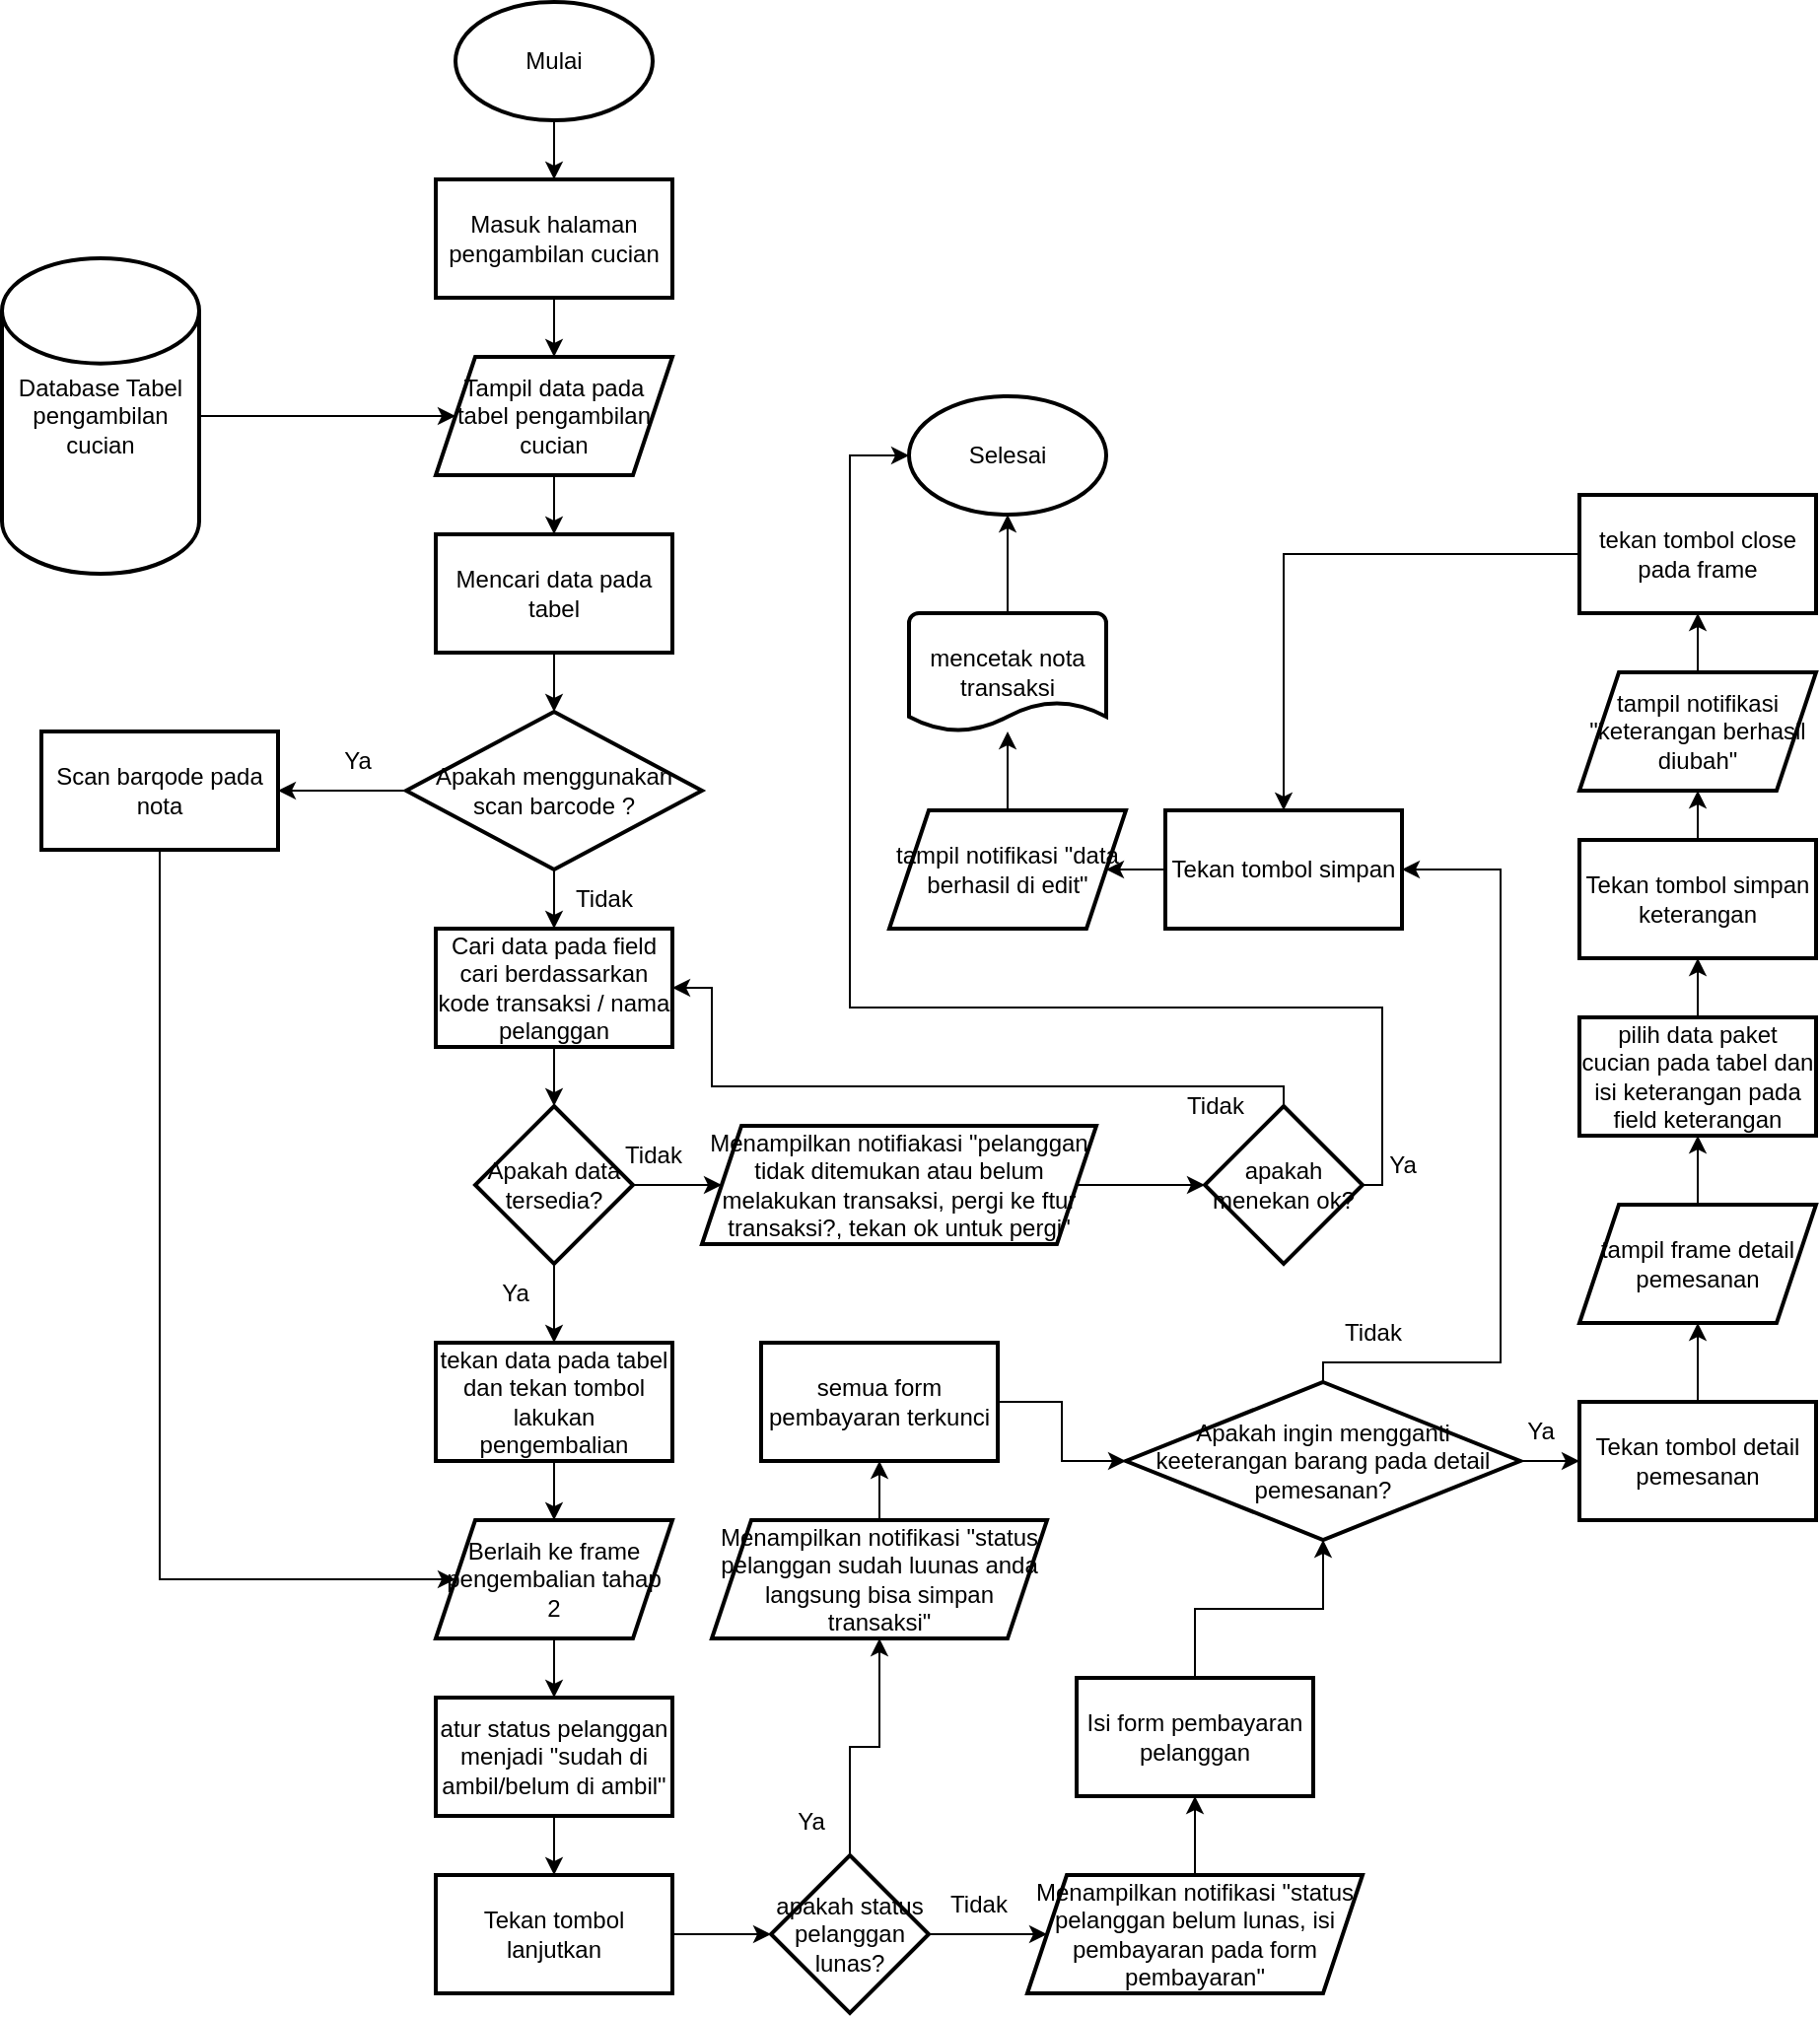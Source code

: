 <mxfile version="21.3.8" type="device">
  <diagram name="Page-1" id="N8EwrNQsj3XaBfzHFG-s">
    <mxGraphModel dx="1760" dy="924" grid="1" gridSize="10" guides="1" tooltips="1" connect="1" arrows="1" fold="1" page="1" pageScale="1" pageWidth="850" pageHeight="1100" math="0" shadow="0">
      <root>
        <mxCell id="0" />
        <mxCell id="1" parent="0" />
        <mxCell id="6vy8cod8DwFVvNnIfLEa-3" value="" style="edgeStyle=orthogonalEdgeStyle;rounded=0;orthogonalLoop=1;jettySize=auto;html=1;" edge="1" parent="1" source="6vy8cod8DwFVvNnIfLEa-1" target="6vy8cod8DwFVvNnIfLEa-2">
          <mxGeometry relative="1" as="geometry" />
        </mxCell>
        <mxCell id="6vy8cod8DwFVvNnIfLEa-1" value="Mulai" style="strokeWidth=2;html=1;shape=mxgraph.flowchart.start_1;whiteSpace=wrap;" vertex="1" parent="1">
          <mxGeometry x="350" y="30" width="100" height="60" as="geometry" />
        </mxCell>
        <mxCell id="6vy8cod8DwFVvNnIfLEa-5" value="" style="edgeStyle=orthogonalEdgeStyle;rounded=0;orthogonalLoop=1;jettySize=auto;html=1;" edge="1" parent="1" source="6vy8cod8DwFVvNnIfLEa-2" target="6vy8cod8DwFVvNnIfLEa-4">
          <mxGeometry relative="1" as="geometry" />
        </mxCell>
        <mxCell id="6vy8cod8DwFVvNnIfLEa-2" value="Masuk halaman pengambilan cucian" style="whiteSpace=wrap;html=1;strokeWidth=2;" vertex="1" parent="1">
          <mxGeometry x="340" y="120" width="120" height="60" as="geometry" />
        </mxCell>
        <mxCell id="6vy8cod8DwFVvNnIfLEa-9" value="" style="edgeStyle=orthogonalEdgeStyle;rounded=0;orthogonalLoop=1;jettySize=auto;html=1;" edge="1" parent="1" source="6vy8cod8DwFVvNnIfLEa-4" target="6vy8cod8DwFVvNnIfLEa-8">
          <mxGeometry relative="1" as="geometry" />
        </mxCell>
        <mxCell id="6vy8cod8DwFVvNnIfLEa-4" value="Tampil data pada tabel pengambilan cucian" style="shape=parallelogram;perimeter=parallelogramPerimeter;whiteSpace=wrap;html=1;fixedSize=1;strokeWidth=2;" vertex="1" parent="1">
          <mxGeometry x="340" y="210" width="120" height="60" as="geometry" />
        </mxCell>
        <mxCell id="6vy8cod8DwFVvNnIfLEa-7" style="edgeStyle=orthogonalEdgeStyle;rounded=0;orthogonalLoop=1;jettySize=auto;html=1;exitX=1;exitY=0.5;exitDx=0;exitDy=0;exitPerimeter=0;" edge="1" parent="1" source="6vy8cod8DwFVvNnIfLEa-6" target="6vy8cod8DwFVvNnIfLEa-4">
          <mxGeometry relative="1" as="geometry" />
        </mxCell>
        <mxCell id="6vy8cod8DwFVvNnIfLEa-6" value="Database Tabel pengambilan cucian" style="strokeWidth=2;html=1;shape=mxgraph.flowchart.database;whiteSpace=wrap;" vertex="1" parent="1">
          <mxGeometry x="120" y="160" width="100" height="160" as="geometry" />
        </mxCell>
        <mxCell id="6vy8cod8DwFVvNnIfLEa-11" value="" style="edgeStyle=orthogonalEdgeStyle;rounded=0;orthogonalLoop=1;jettySize=auto;html=1;" edge="1" parent="1" source="6vy8cod8DwFVvNnIfLEa-8" target="6vy8cod8DwFVvNnIfLEa-10">
          <mxGeometry relative="1" as="geometry" />
        </mxCell>
        <mxCell id="6vy8cod8DwFVvNnIfLEa-8" value="Mencari data pada tabel" style="whiteSpace=wrap;html=1;strokeWidth=2;" vertex="1" parent="1">
          <mxGeometry x="340" y="300" width="120" height="60" as="geometry" />
        </mxCell>
        <mxCell id="6vy8cod8DwFVvNnIfLEa-14" value="" style="edgeStyle=orthogonalEdgeStyle;rounded=0;orthogonalLoop=1;jettySize=auto;html=1;" edge="1" parent="1" source="6vy8cod8DwFVvNnIfLEa-10" target="6vy8cod8DwFVvNnIfLEa-13">
          <mxGeometry relative="1" as="geometry" />
        </mxCell>
        <mxCell id="6vy8cod8DwFVvNnIfLEa-40" value="" style="edgeStyle=orthogonalEdgeStyle;rounded=0;orthogonalLoop=1;jettySize=auto;html=1;" edge="1" parent="1" source="6vy8cod8DwFVvNnIfLEa-10" target="6vy8cod8DwFVvNnIfLEa-39">
          <mxGeometry relative="1" as="geometry" />
        </mxCell>
        <mxCell id="6vy8cod8DwFVvNnIfLEa-10" value="Apakah menggunakan scan barcode ?" style="rhombus;whiteSpace=wrap;html=1;strokeWidth=2;" vertex="1" parent="1">
          <mxGeometry x="325" y="390" width="150" height="80" as="geometry" />
        </mxCell>
        <mxCell id="6vy8cod8DwFVvNnIfLEa-17" value="" style="edgeStyle=orthogonalEdgeStyle;rounded=0;orthogonalLoop=1;jettySize=auto;html=1;" edge="1" parent="1" source="6vy8cod8DwFVvNnIfLEa-13" target="6vy8cod8DwFVvNnIfLEa-16">
          <mxGeometry relative="1" as="geometry" />
        </mxCell>
        <mxCell id="6vy8cod8DwFVvNnIfLEa-13" value="Cari data pada field cari berdassarkan kode transaksi / nama pelanggan" style="whiteSpace=wrap;html=1;strokeWidth=2;" vertex="1" parent="1">
          <mxGeometry x="340" y="500" width="120" height="60" as="geometry" />
        </mxCell>
        <mxCell id="6vy8cod8DwFVvNnIfLEa-15" value="Tidak" style="text;html=1;align=center;verticalAlign=middle;resizable=0;points=[];autosize=1;strokeColor=none;fillColor=none;" vertex="1" parent="1">
          <mxGeometry x="400" y="470" width="50" height="30" as="geometry" />
        </mxCell>
        <mxCell id="6vy8cod8DwFVvNnIfLEa-19" value="" style="edgeStyle=orthogonalEdgeStyle;rounded=0;orthogonalLoop=1;jettySize=auto;html=1;" edge="1" parent="1" source="6vy8cod8DwFVvNnIfLEa-16" target="6vy8cod8DwFVvNnIfLEa-18">
          <mxGeometry relative="1" as="geometry" />
        </mxCell>
        <mxCell id="6vy8cod8DwFVvNnIfLEa-30" value="" style="edgeStyle=orthogonalEdgeStyle;rounded=0;orthogonalLoop=1;jettySize=auto;html=1;" edge="1" parent="1" source="6vy8cod8DwFVvNnIfLEa-16" target="6vy8cod8DwFVvNnIfLEa-29">
          <mxGeometry relative="1" as="geometry" />
        </mxCell>
        <mxCell id="6vy8cod8DwFVvNnIfLEa-16" value="Apakah data tersedia?" style="rhombus;whiteSpace=wrap;html=1;strokeWidth=2;" vertex="1" parent="1">
          <mxGeometry x="360" y="590" width="80" height="80" as="geometry" />
        </mxCell>
        <mxCell id="6vy8cod8DwFVvNnIfLEa-22" value="" style="edgeStyle=orthogonalEdgeStyle;rounded=0;orthogonalLoop=1;jettySize=auto;html=1;" edge="1" parent="1" source="6vy8cod8DwFVvNnIfLEa-18" target="6vy8cod8DwFVvNnIfLEa-21">
          <mxGeometry relative="1" as="geometry" />
        </mxCell>
        <mxCell id="6vy8cod8DwFVvNnIfLEa-18" value="Menampilkan notifiakasi &quot;pelanggan tidak ditemukan atau belum melakukan transaksi, pergi ke ftur transaksi?, tekan ok untuk pergi&quot;" style="shape=parallelogram;perimeter=parallelogramPerimeter;whiteSpace=wrap;html=1;fixedSize=1;strokeWidth=2;" vertex="1" parent="1">
          <mxGeometry x="475" y="600" width="200" height="60" as="geometry" />
        </mxCell>
        <mxCell id="6vy8cod8DwFVvNnIfLEa-20" value="Tidak" style="text;html=1;align=center;verticalAlign=middle;resizable=0;points=[];autosize=1;strokeColor=none;fillColor=none;" vertex="1" parent="1">
          <mxGeometry x="425" y="600" width="50" height="30" as="geometry" />
        </mxCell>
        <mxCell id="6vy8cod8DwFVvNnIfLEa-23" style="edgeStyle=orthogonalEdgeStyle;rounded=0;orthogonalLoop=1;jettySize=auto;html=1;exitX=0.5;exitY=0;exitDx=0;exitDy=0;entryX=1;entryY=0.5;entryDx=0;entryDy=0;" edge="1" parent="1" source="6vy8cod8DwFVvNnIfLEa-21" target="6vy8cod8DwFVvNnIfLEa-13">
          <mxGeometry relative="1" as="geometry">
            <Array as="points">
              <mxPoint x="770" y="580" />
              <mxPoint x="480" y="580" />
              <mxPoint x="480" y="530" />
            </Array>
          </mxGeometry>
        </mxCell>
        <mxCell id="6vy8cod8DwFVvNnIfLEa-92" style="edgeStyle=orthogonalEdgeStyle;rounded=0;orthogonalLoop=1;jettySize=auto;html=1;exitX=1;exitY=0.5;exitDx=0;exitDy=0;entryX=0;entryY=0.5;entryDx=0;entryDy=0;entryPerimeter=0;" edge="1" parent="1" source="6vy8cod8DwFVvNnIfLEa-21" target="6vy8cod8DwFVvNnIfLEa-90">
          <mxGeometry relative="1" as="geometry">
            <Array as="points">
              <mxPoint x="820" y="630" />
              <mxPoint x="820" y="540" />
              <mxPoint x="550" y="540" />
              <mxPoint x="550" y="260" />
            </Array>
          </mxGeometry>
        </mxCell>
        <mxCell id="6vy8cod8DwFVvNnIfLEa-21" value="apakah menekan ok?" style="rhombus;whiteSpace=wrap;html=1;strokeWidth=2;" vertex="1" parent="1">
          <mxGeometry x="730" y="590" width="80" height="80" as="geometry" />
        </mxCell>
        <mxCell id="6vy8cod8DwFVvNnIfLEa-25" value="Tidak" style="text;html=1;align=center;verticalAlign=middle;resizable=0;points=[];autosize=1;strokeColor=none;fillColor=none;" vertex="1" parent="1">
          <mxGeometry x="710" y="575" width="50" height="30" as="geometry" />
        </mxCell>
        <mxCell id="6vy8cod8DwFVvNnIfLEa-33" value="" style="edgeStyle=orthogonalEdgeStyle;rounded=0;orthogonalLoop=1;jettySize=auto;html=1;" edge="1" parent="1" source="6vy8cod8DwFVvNnIfLEa-29" target="6vy8cod8DwFVvNnIfLEa-32">
          <mxGeometry relative="1" as="geometry" />
        </mxCell>
        <mxCell id="6vy8cod8DwFVvNnIfLEa-29" value="tekan data pada tabel dan tekan tombol lakukan pengembalian" style="whiteSpace=wrap;html=1;strokeWidth=2;" vertex="1" parent="1">
          <mxGeometry x="340" y="710" width="120" height="60" as="geometry" />
        </mxCell>
        <mxCell id="6vy8cod8DwFVvNnIfLEa-31" value="Ya" style="text;html=1;align=center;verticalAlign=middle;resizable=0;points=[];autosize=1;strokeColor=none;fillColor=none;" vertex="1" parent="1">
          <mxGeometry x="360" y="670" width="40" height="30" as="geometry" />
        </mxCell>
        <mxCell id="6vy8cod8DwFVvNnIfLEa-36" value="" style="edgeStyle=orthogonalEdgeStyle;rounded=0;orthogonalLoop=1;jettySize=auto;html=1;" edge="1" parent="1" source="6vy8cod8DwFVvNnIfLEa-32" target="6vy8cod8DwFVvNnIfLEa-35">
          <mxGeometry relative="1" as="geometry" />
        </mxCell>
        <mxCell id="6vy8cod8DwFVvNnIfLEa-32" value="Berlaih ke frame pengembalian tahap 2" style="shape=parallelogram;perimeter=parallelogramPerimeter;whiteSpace=wrap;html=1;fixedSize=1;strokeWidth=2;" vertex="1" parent="1">
          <mxGeometry x="340" y="800" width="120" height="60" as="geometry" />
        </mxCell>
        <mxCell id="6vy8cod8DwFVvNnIfLEa-38" value="" style="edgeStyle=orthogonalEdgeStyle;rounded=0;orthogonalLoop=1;jettySize=auto;html=1;" edge="1" parent="1" source="6vy8cod8DwFVvNnIfLEa-35" target="6vy8cod8DwFVvNnIfLEa-37">
          <mxGeometry relative="1" as="geometry" />
        </mxCell>
        <mxCell id="6vy8cod8DwFVvNnIfLEa-35" value="atur status pelanggan menjadi &quot;sudah di ambil/belum di ambil&quot;" style="whiteSpace=wrap;html=1;strokeWidth=2;" vertex="1" parent="1">
          <mxGeometry x="340" y="890" width="120" height="60" as="geometry" />
        </mxCell>
        <mxCell id="6vy8cod8DwFVvNnIfLEa-45" value="" style="edgeStyle=orthogonalEdgeStyle;rounded=0;orthogonalLoop=1;jettySize=auto;html=1;" edge="1" parent="1" source="6vy8cod8DwFVvNnIfLEa-37" target="6vy8cod8DwFVvNnIfLEa-44">
          <mxGeometry relative="1" as="geometry" />
        </mxCell>
        <mxCell id="6vy8cod8DwFVvNnIfLEa-37" value="Tekan tombol lanjutkan" style="whiteSpace=wrap;html=1;strokeWidth=2;" vertex="1" parent="1">
          <mxGeometry x="340" y="980" width="120" height="60" as="geometry" />
        </mxCell>
        <mxCell id="6vy8cod8DwFVvNnIfLEa-43" style="edgeStyle=orthogonalEdgeStyle;rounded=0;orthogonalLoop=1;jettySize=auto;html=1;exitX=0.5;exitY=1;exitDx=0;exitDy=0;entryX=0;entryY=0.5;entryDx=0;entryDy=0;" edge="1" parent="1" source="6vy8cod8DwFVvNnIfLEa-39" target="6vy8cod8DwFVvNnIfLEa-32">
          <mxGeometry relative="1" as="geometry">
            <Array as="points">
              <mxPoint x="200" y="830" />
            </Array>
          </mxGeometry>
        </mxCell>
        <mxCell id="6vy8cod8DwFVvNnIfLEa-39" value="Scan barqode pada nota" style="whiteSpace=wrap;html=1;strokeWidth=2;" vertex="1" parent="1">
          <mxGeometry x="140" y="400" width="120" height="60" as="geometry" />
        </mxCell>
        <mxCell id="6vy8cod8DwFVvNnIfLEa-41" value="Ya" style="text;html=1;align=center;verticalAlign=middle;resizable=0;points=[];autosize=1;strokeColor=none;fillColor=none;" vertex="1" parent="1">
          <mxGeometry x="280" y="400" width="40" height="30" as="geometry" />
        </mxCell>
        <mxCell id="6vy8cod8DwFVvNnIfLEa-47" value="" style="edgeStyle=orthogonalEdgeStyle;rounded=0;orthogonalLoop=1;jettySize=auto;html=1;" edge="1" parent="1" source="6vy8cod8DwFVvNnIfLEa-44" target="6vy8cod8DwFVvNnIfLEa-46">
          <mxGeometry relative="1" as="geometry" />
        </mxCell>
        <mxCell id="6vy8cod8DwFVvNnIfLEa-52" value="" style="edgeStyle=orthogonalEdgeStyle;rounded=0;orthogonalLoop=1;jettySize=auto;html=1;" edge="1" parent="1" source="6vy8cod8DwFVvNnIfLEa-44" target="6vy8cod8DwFVvNnIfLEa-51">
          <mxGeometry relative="1" as="geometry" />
        </mxCell>
        <mxCell id="6vy8cod8DwFVvNnIfLEa-44" value="apakah status pelanggan lunas?" style="rhombus;whiteSpace=wrap;html=1;strokeWidth=2;" vertex="1" parent="1">
          <mxGeometry x="510" y="970" width="80" height="80" as="geometry" />
        </mxCell>
        <mxCell id="6vy8cod8DwFVvNnIfLEa-50" value="" style="edgeStyle=orthogonalEdgeStyle;rounded=0;orthogonalLoop=1;jettySize=auto;html=1;" edge="1" parent="1" source="6vy8cod8DwFVvNnIfLEa-46" target="6vy8cod8DwFVvNnIfLEa-49">
          <mxGeometry relative="1" as="geometry" />
        </mxCell>
        <mxCell id="6vy8cod8DwFVvNnIfLEa-46" value="Menampilkan notifikasi &quot;status pelanggan sudah luunas anda langsung bisa simpan transaksi&quot;" style="shape=parallelogram;perimeter=parallelogramPerimeter;whiteSpace=wrap;html=1;fixedSize=1;strokeWidth=2;" vertex="1" parent="1">
          <mxGeometry x="480" y="800" width="170" height="60" as="geometry" />
        </mxCell>
        <mxCell id="6vy8cod8DwFVvNnIfLEa-48" value="Ya" style="text;html=1;align=center;verticalAlign=middle;resizable=0;points=[];autosize=1;strokeColor=none;fillColor=none;" vertex="1" parent="1">
          <mxGeometry x="510" y="938" width="40" height="30" as="geometry" />
        </mxCell>
        <mxCell id="6vy8cod8DwFVvNnIfLEa-62" style="edgeStyle=orthogonalEdgeStyle;rounded=0;orthogonalLoop=1;jettySize=auto;html=1;exitX=1;exitY=0.5;exitDx=0;exitDy=0;entryX=0;entryY=0.5;entryDx=0;entryDy=0;" edge="1" parent="1" source="6vy8cod8DwFVvNnIfLEa-49" target="6vy8cod8DwFVvNnIfLEa-60">
          <mxGeometry relative="1" as="geometry" />
        </mxCell>
        <mxCell id="6vy8cod8DwFVvNnIfLEa-49" value="semua form pembayaran terkunci" style="whiteSpace=wrap;html=1;strokeWidth=2;" vertex="1" parent="1">
          <mxGeometry x="505" y="710" width="120" height="60" as="geometry" />
        </mxCell>
        <mxCell id="6vy8cod8DwFVvNnIfLEa-55" value="" style="edgeStyle=orthogonalEdgeStyle;rounded=0;orthogonalLoop=1;jettySize=auto;html=1;" edge="1" parent="1" source="6vy8cod8DwFVvNnIfLEa-51" target="6vy8cod8DwFVvNnIfLEa-54">
          <mxGeometry relative="1" as="geometry" />
        </mxCell>
        <mxCell id="6vy8cod8DwFVvNnIfLEa-51" value="Menampilkan notifikasi &quot;status pelanggan belum lunas, isi pembayaran pada form pembayaran&quot;" style="shape=parallelogram;perimeter=parallelogramPerimeter;whiteSpace=wrap;html=1;fixedSize=1;strokeWidth=2;" vertex="1" parent="1">
          <mxGeometry x="640" y="980" width="170" height="60" as="geometry" />
        </mxCell>
        <mxCell id="6vy8cod8DwFVvNnIfLEa-53" value="Tidak" style="text;html=1;align=center;verticalAlign=middle;resizable=0;points=[];autosize=1;strokeColor=none;fillColor=none;" vertex="1" parent="1">
          <mxGeometry x="590" y="980" width="50" height="30" as="geometry" />
        </mxCell>
        <mxCell id="6vy8cod8DwFVvNnIfLEa-61" value="" style="edgeStyle=orthogonalEdgeStyle;rounded=0;orthogonalLoop=1;jettySize=auto;html=1;" edge="1" parent="1" source="6vy8cod8DwFVvNnIfLEa-54" target="6vy8cod8DwFVvNnIfLEa-60">
          <mxGeometry relative="1" as="geometry" />
        </mxCell>
        <mxCell id="6vy8cod8DwFVvNnIfLEa-54" value="Isi form pembayaran pelanggan" style="whiteSpace=wrap;html=1;strokeWidth=2;" vertex="1" parent="1">
          <mxGeometry x="665" y="880" width="120" height="60" as="geometry" />
        </mxCell>
        <mxCell id="6vy8cod8DwFVvNnIfLEa-64" value="" style="edgeStyle=orthogonalEdgeStyle;rounded=0;orthogonalLoop=1;jettySize=auto;html=1;" edge="1" parent="1" source="6vy8cod8DwFVvNnIfLEa-60" target="6vy8cod8DwFVvNnIfLEa-63">
          <mxGeometry relative="1" as="geometry" />
        </mxCell>
        <mxCell id="6vy8cod8DwFVvNnIfLEa-81" style="edgeStyle=orthogonalEdgeStyle;rounded=0;orthogonalLoop=1;jettySize=auto;html=1;exitX=0.5;exitY=0;exitDx=0;exitDy=0;entryX=1;entryY=0.5;entryDx=0;entryDy=0;" edge="1" parent="1" source="6vy8cod8DwFVvNnIfLEa-60" target="6vy8cod8DwFVvNnIfLEa-80">
          <mxGeometry relative="1" as="geometry">
            <Array as="points">
              <mxPoint x="790" y="720" />
              <mxPoint x="880" y="720" />
              <mxPoint x="880" y="470" />
            </Array>
          </mxGeometry>
        </mxCell>
        <mxCell id="6vy8cod8DwFVvNnIfLEa-60" value="Apakah ingin mengganti keeterangan barang pada detail pemesanan?" style="rhombus;whiteSpace=wrap;html=1;strokeWidth=2;" vertex="1" parent="1">
          <mxGeometry x="690" y="730" width="200" height="80" as="geometry" />
        </mxCell>
        <mxCell id="6vy8cod8DwFVvNnIfLEa-67" value="" style="edgeStyle=orthogonalEdgeStyle;rounded=0;orthogonalLoop=1;jettySize=auto;html=1;" edge="1" parent="1" source="6vy8cod8DwFVvNnIfLEa-63" target="6vy8cod8DwFVvNnIfLEa-66">
          <mxGeometry relative="1" as="geometry" />
        </mxCell>
        <mxCell id="6vy8cod8DwFVvNnIfLEa-63" value="Tekan tombol detail pemesanan" style="whiteSpace=wrap;html=1;strokeWidth=2;" vertex="1" parent="1">
          <mxGeometry x="920" y="740" width="120" height="60" as="geometry" />
        </mxCell>
        <mxCell id="6vy8cod8DwFVvNnIfLEa-65" value="Ya" style="text;html=1;align=center;verticalAlign=middle;resizable=0;points=[];autosize=1;strokeColor=none;fillColor=none;" vertex="1" parent="1">
          <mxGeometry x="880" y="740" width="40" height="30" as="geometry" />
        </mxCell>
        <mxCell id="6vy8cod8DwFVvNnIfLEa-69" value="" style="edgeStyle=orthogonalEdgeStyle;rounded=0;orthogonalLoop=1;jettySize=auto;html=1;" edge="1" parent="1" source="6vy8cod8DwFVvNnIfLEa-66" target="6vy8cod8DwFVvNnIfLEa-68">
          <mxGeometry relative="1" as="geometry" />
        </mxCell>
        <mxCell id="6vy8cod8DwFVvNnIfLEa-66" value="tampil frame detail pemesanan" style="shape=parallelogram;perimeter=parallelogramPerimeter;whiteSpace=wrap;html=1;fixedSize=1;strokeWidth=2;" vertex="1" parent="1">
          <mxGeometry x="920" y="640" width="120" height="60" as="geometry" />
        </mxCell>
        <mxCell id="6vy8cod8DwFVvNnIfLEa-71" value="" style="edgeStyle=orthogonalEdgeStyle;rounded=0;orthogonalLoop=1;jettySize=auto;html=1;" edge="1" parent="1" source="6vy8cod8DwFVvNnIfLEa-68" target="6vy8cod8DwFVvNnIfLEa-70">
          <mxGeometry relative="1" as="geometry" />
        </mxCell>
        <mxCell id="6vy8cod8DwFVvNnIfLEa-68" value="pilih data paket cucian pada tabel dan isi keterangan pada field keterangan" style="whiteSpace=wrap;html=1;strokeWidth=2;" vertex="1" parent="1">
          <mxGeometry x="920" y="545" width="120" height="60" as="geometry" />
        </mxCell>
        <mxCell id="6vy8cod8DwFVvNnIfLEa-73" value="" style="edgeStyle=orthogonalEdgeStyle;rounded=0;orthogonalLoop=1;jettySize=auto;html=1;" edge="1" parent="1" source="6vy8cod8DwFVvNnIfLEa-70" target="6vy8cod8DwFVvNnIfLEa-72">
          <mxGeometry relative="1" as="geometry" />
        </mxCell>
        <mxCell id="6vy8cod8DwFVvNnIfLEa-70" value="Tekan tombol simpan keterangan" style="whiteSpace=wrap;html=1;strokeWidth=2;" vertex="1" parent="1">
          <mxGeometry x="920" y="455" width="120" height="60" as="geometry" />
        </mxCell>
        <mxCell id="6vy8cod8DwFVvNnIfLEa-75" value="" style="edgeStyle=orthogonalEdgeStyle;rounded=0;orthogonalLoop=1;jettySize=auto;html=1;" edge="1" parent="1" source="6vy8cod8DwFVvNnIfLEa-72" target="6vy8cod8DwFVvNnIfLEa-74">
          <mxGeometry relative="1" as="geometry" />
        </mxCell>
        <mxCell id="6vy8cod8DwFVvNnIfLEa-72" value="tampil notifikasi &quot;keterangan berhasil diubah&quot;" style="shape=parallelogram;perimeter=parallelogramPerimeter;whiteSpace=wrap;html=1;fixedSize=1;strokeWidth=2;" vertex="1" parent="1">
          <mxGeometry x="920" y="370" width="120" height="60" as="geometry" />
        </mxCell>
        <mxCell id="6vy8cod8DwFVvNnIfLEa-85" style="edgeStyle=orthogonalEdgeStyle;rounded=0;orthogonalLoop=1;jettySize=auto;html=1;exitX=0;exitY=0.5;exitDx=0;exitDy=0;entryX=0.5;entryY=0;entryDx=0;entryDy=0;" edge="1" parent="1" source="6vy8cod8DwFVvNnIfLEa-74" target="6vy8cod8DwFVvNnIfLEa-80">
          <mxGeometry relative="1" as="geometry" />
        </mxCell>
        <mxCell id="6vy8cod8DwFVvNnIfLEa-74" value="tekan tombol close pada frame" style="whiteSpace=wrap;html=1;strokeWidth=2;" vertex="1" parent="1">
          <mxGeometry x="920" y="280" width="120" height="60" as="geometry" />
        </mxCell>
        <mxCell id="6vy8cod8DwFVvNnIfLEa-87" value="" style="edgeStyle=orthogonalEdgeStyle;rounded=0;orthogonalLoop=1;jettySize=auto;html=1;" edge="1" parent="1" source="6vy8cod8DwFVvNnIfLEa-80" target="6vy8cod8DwFVvNnIfLEa-86">
          <mxGeometry relative="1" as="geometry" />
        </mxCell>
        <mxCell id="6vy8cod8DwFVvNnIfLEa-80" value="Tekan tombol simpan" style="whiteSpace=wrap;html=1;strokeWidth=2;" vertex="1" parent="1">
          <mxGeometry x="710" y="440" width="120" height="60" as="geometry" />
        </mxCell>
        <mxCell id="6vy8cod8DwFVvNnIfLEa-83" value="Tidak" style="text;html=1;align=center;verticalAlign=middle;resizable=0;points=[];autosize=1;strokeColor=none;fillColor=none;" vertex="1" parent="1">
          <mxGeometry x="790" y="690" width="50" height="30" as="geometry" />
        </mxCell>
        <mxCell id="6vy8cod8DwFVvNnIfLEa-89" value="" style="edgeStyle=orthogonalEdgeStyle;rounded=0;orthogonalLoop=1;jettySize=auto;html=1;" edge="1" parent="1" source="6vy8cod8DwFVvNnIfLEa-86" target="6vy8cod8DwFVvNnIfLEa-88">
          <mxGeometry relative="1" as="geometry" />
        </mxCell>
        <mxCell id="6vy8cod8DwFVvNnIfLEa-86" value="tampil notifikasi &quot;data berhasil di edit&quot;" style="shape=parallelogram;perimeter=parallelogramPerimeter;whiteSpace=wrap;html=1;fixedSize=1;strokeWidth=2;" vertex="1" parent="1">
          <mxGeometry x="570" y="440" width="120" height="60" as="geometry" />
        </mxCell>
        <mxCell id="6vy8cod8DwFVvNnIfLEa-91" value="" style="edgeStyle=orthogonalEdgeStyle;rounded=0;orthogonalLoop=1;jettySize=auto;html=1;" edge="1" parent="1" source="6vy8cod8DwFVvNnIfLEa-88" target="6vy8cod8DwFVvNnIfLEa-90">
          <mxGeometry relative="1" as="geometry" />
        </mxCell>
        <mxCell id="6vy8cod8DwFVvNnIfLEa-88" value="mencetak nota transaksi" style="strokeWidth=2;html=1;shape=mxgraph.flowchart.document2;whiteSpace=wrap;size=0.25;" vertex="1" parent="1">
          <mxGeometry x="580" y="340" width="100" height="60" as="geometry" />
        </mxCell>
        <mxCell id="6vy8cod8DwFVvNnIfLEa-90" value="Selesai" style="strokeWidth=2;html=1;shape=mxgraph.flowchart.start_1;whiteSpace=wrap;" vertex="1" parent="1">
          <mxGeometry x="580" y="230" width="100" height="60" as="geometry" />
        </mxCell>
        <mxCell id="6vy8cod8DwFVvNnIfLEa-93" value="Ya" style="text;html=1;align=center;verticalAlign=middle;resizable=0;points=[];autosize=1;strokeColor=none;fillColor=none;" vertex="1" parent="1">
          <mxGeometry x="810" y="605" width="40" height="30" as="geometry" />
        </mxCell>
      </root>
    </mxGraphModel>
  </diagram>
</mxfile>
